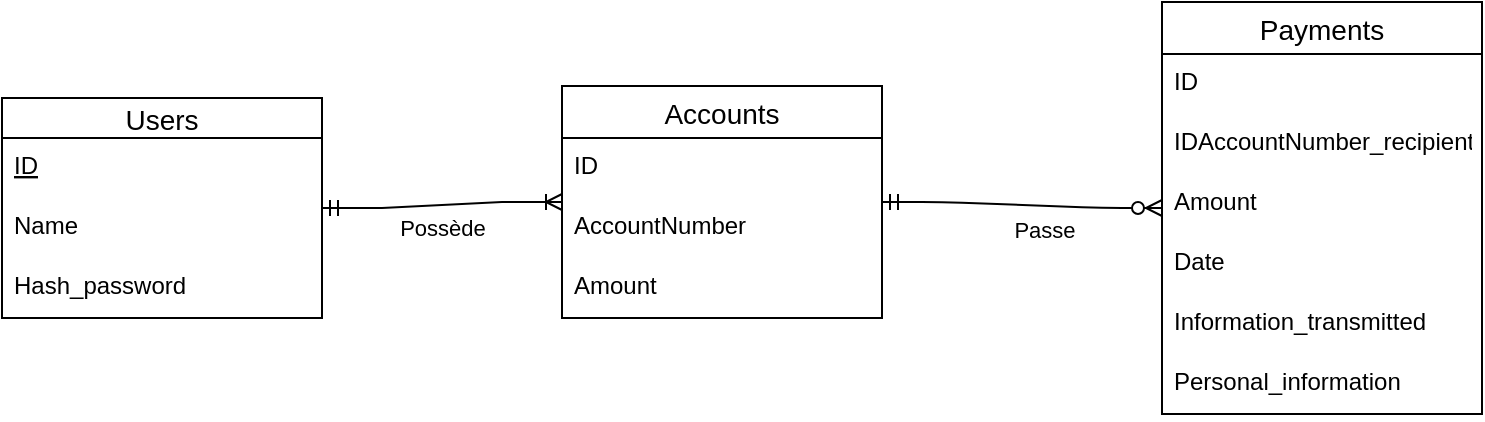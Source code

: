 <mxfile version="14.6.11" type="device"><diagram id="e0d0aXVSFwmxGz48-GuP" name="Page-1"><mxGraphModel dx="1422" dy="782" grid="1" gridSize="10" guides="1" tooltips="1" connect="1" arrows="1" fold="1" page="1" pageScale="1" pageWidth="827" pageHeight="1169" math="0" shadow="0"><root><mxCell id="0"/><mxCell id="1" parent="0"/><mxCell id="bMPErBDYO436HAbJBYSc-1" value="Users" style="swimlane;fontStyle=0;childLayout=stackLayout;horizontal=1;startSize=20;horizontalStack=0;resizeParent=1;resizeParentMax=0;resizeLast=0;collapsible=1;marginBottom=0;align=center;fontSize=14;" parent="1" vertex="1"><mxGeometry x="70" y="266" width="160" height="110" as="geometry"/></mxCell><mxCell id="bMPErBDYO436HAbJBYSc-2" value="ID" style="text;strokeColor=none;fillColor=none;spacingLeft=4;spacingRight=4;overflow=hidden;rotatable=0;points=[[0,0.5],[1,0.5]];portConstraint=eastwest;fontSize=12;fontStyle=4" parent="bMPErBDYO436HAbJBYSc-1" vertex="1"><mxGeometry y="20" width="160" height="30" as="geometry"/></mxCell><mxCell id="bMPErBDYO436HAbJBYSc-3" value="Name" style="text;strokeColor=none;fillColor=none;spacingLeft=4;spacingRight=4;overflow=hidden;rotatable=0;points=[[0,0.5],[1,0.5]];portConstraint=eastwest;fontSize=12;" parent="bMPErBDYO436HAbJBYSc-1" vertex="1"><mxGeometry y="50" width="160" height="30" as="geometry"/></mxCell><mxCell id="bMPErBDYO436HAbJBYSc-4" value="Hash_password" style="text;strokeColor=none;fillColor=none;spacingLeft=4;spacingRight=4;overflow=hidden;rotatable=0;points=[[0,0.5],[1,0.5]];portConstraint=eastwest;fontSize=12;" parent="bMPErBDYO436HAbJBYSc-1" vertex="1"><mxGeometry y="80" width="160" height="30" as="geometry"/></mxCell><mxCell id="bMPErBDYO436HAbJBYSc-10" value="Payments" style="swimlane;fontStyle=0;childLayout=stackLayout;horizontal=1;startSize=26;horizontalStack=0;resizeParent=1;resizeParentMax=0;resizeLast=0;collapsible=1;marginBottom=0;align=center;fontSize=14;" parent="1" vertex="1"><mxGeometry x="650" y="218" width="160" height="206" as="geometry"/></mxCell><mxCell id="bMPErBDYO436HAbJBYSc-11" value="ID" style="text;strokeColor=none;fillColor=none;spacingLeft=4;spacingRight=4;overflow=hidden;rotatable=0;points=[[0,0.5],[1,0.5]];portConstraint=eastwest;fontSize=12;" parent="bMPErBDYO436HAbJBYSc-10" vertex="1"><mxGeometry y="26" width="160" height="30" as="geometry"/></mxCell><mxCell id="74o_rmAMuxDxpdJobVpj-6" value="IDAccountNumber_recipient" style="text;strokeColor=none;fillColor=none;spacingLeft=4;spacingRight=4;overflow=hidden;rotatable=0;points=[[0,0.5],[1,0.5]];portConstraint=eastwest;fontSize=12;" parent="bMPErBDYO436HAbJBYSc-10" vertex="1"><mxGeometry y="56" width="160" height="30" as="geometry"/></mxCell><mxCell id="bMPErBDYO436HAbJBYSc-12" value="Amount" style="text;strokeColor=none;fillColor=none;spacingLeft=4;spacingRight=4;overflow=hidden;rotatable=0;points=[[0,0.5],[1,0.5]];portConstraint=eastwest;fontSize=12;" parent="bMPErBDYO436HAbJBYSc-10" vertex="1"><mxGeometry y="86" width="160" height="30" as="geometry"/></mxCell><mxCell id="bMPErBDYO436HAbJBYSc-13" value="Date" style="text;strokeColor=none;fillColor=none;spacingLeft=4;spacingRight=4;overflow=hidden;rotatable=0;points=[[0,0.5],[1,0.5]];portConstraint=eastwest;fontSize=12;" parent="bMPErBDYO436HAbJBYSc-10" vertex="1"><mxGeometry y="116" width="160" height="30" as="geometry"/></mxCell><mxCell id="bMPErBDYO436HAbJBYSc-15" value="Information_transmitted" style="text;strokeColor=none;fillColor=none;spacingLeft=4;spacingRight=4;overflow=hidden;rotatable=0;points=[[0,0.5],[1,0.5]];portConstraint=eastwest;fontSize=12;" parent="bMPErBDYO436HAbJBYSc-10" vertex="1"><mxGeometry y="146" width="160" height="30" as="geometry"/></mxCell><mxCell id="HTkBbypxpC6-6LlnBPMa-1" value="Personal_information" style="text;strokeColor=none;fillColor=none;spacingLeft=4;spacingRight=4;overflow=hidden;rotatable=0;points=[[0,0.5],[1,0.5]];portConstraint=eastwest;fontSize=12;" parent="bMPErBDYO436HAbJBYSc-10" vertex="1"><mxGeometry y="176" width="160" height="30" as="geometry"/></mxCell><mxCell id="bMPErBDYO436HAbJBYSc-16" value="" style="edgeStyle=entityRelationEdgeStyle;fontSize=12;html=1;endArrow=ERzeroToMany;startArrow=ERmandOne;" parent="1" source="74o_rmAMuxDxpdJobVpj-1" target="bMPErBDYO436HAbJBYSc-10" edge="1"><mxGeometry width="100" height="100" relative="1" as="geometry"><mxPoint x="350" y="460" as="sourcePoint"/><mxPoint x="450" y="360" as="targetPoint"/></mxGeometry></mxCell><mxCell id="bMPErBDYO436HAbJBYSc-17" value="Passe" style="edgeLabel;html=1;align=center;verticalAlign=middle;resizable=0;points=[];" parent="bMPErBDYO436HAbJBYSc-16" vertex="1" connectable="0"><mxGeometry x="-0.208" y="-2" relative="1" as="geometry"><mxPoint x="25" y="11" as="offset"/></mxGeometry></mxCell><mxCell id="74o_rmAMuxDxpdJobVpj-1" value="Accounts" style="swimlane;fontStyle=0;childLayout=stackLayout;horizontal=1;startSize=26;horizontalStack=0;resizeParent=1;resizeParentMax=0;resizeLast=0;collapsible=1;marginBottom=0;align=center;fontSize=14;" parent="1" vertex="1"><mxGeometry x="350" y="260" width="160" height="116" as="geometry"/></mxCell><mxCell id="74o_rmAMuxDxpdJobVpj-2" value="ID" style="text;strokeColor=none;fillColor=none;spacingLeft=4;spacingRight=4;overflow=hidden;rotatable=0;points=[[0,0.5],[1,0.5]];portConstraint=eastwest;fontSize=12;" parent="74o_rmAMuxDxpdJobVpj-1" vertex="1"><mxGeometry y="26" width="160" height="30" as="geometry"/></mxCell><mxCell id="74o_rmAMuxDxpdJobVpj-3" value="AccountNumber" style="text;strokeColor=none;fillColor=none;spacingLeft=4;spacingRight=4;overflow=hidden;rotatable=0;points=[[0,0.5],[1,0.5]];portConstraint=eastwest;fontSize=12;" parent="74o_rmAMuxDxpdJobVpj-1" vertex="1"><mxGeometry y="56" width="160" height="30" as="geometry"/></mxCell><mxCell id="74o_rmAMuxDxpdJobVpj-4" value="Amount" style="text;strokeColor=none;fillColor=none;spacingLeft=4;spacingRight=4;overflow=hidden;rotatable=0;points=[[0,0.5],[1,0.5]];portConstraint=eastwest;fontSize=12;" parent="74o_rmAMuxDxpdJobVpj-1" vertex="1"><mxGeometry y="86" width="160" height="30" as="geometry"/></mxCell><mxCell id="74o_rmAMuxDxpdJobVpj-7" value="" style="edgeStyle=entityRelationEdgeStyle;fontSize=12;html=1;endArrow=ERoneToMany;startArrow=ERmandOne;rounded=0;" parent="1" source="bMPErBDYO436HAbJBYSc-1" target="74o_rmAMuxDxpdJobVpj-1" edge="1"><mxGeometry width="100" height="100" relative="1" as="geometry"><mxPoint x="260" y="550" as="sourcePoint"/><mxPoint x="360" y="450" as="targetPoint"/></mxGeometry></mxCell><mxCell id="74o_rmAMuxDxpdJobVpj-9" value="Possède" style="edgeLabel;html=1;align=center;verticalAlign=middle;resizable=0;points=[];" parent="74o_rmAMuxDxpdJobVpj-7" vertex="1" connectable="0"><mxGeometry x="-0.217" y="-1" relative="1" as="geometry"><mxPoint x="13" y="10" as="offset"/></mxGeometry></mxCell></root></mxGraphModel></diagram></mxfile>